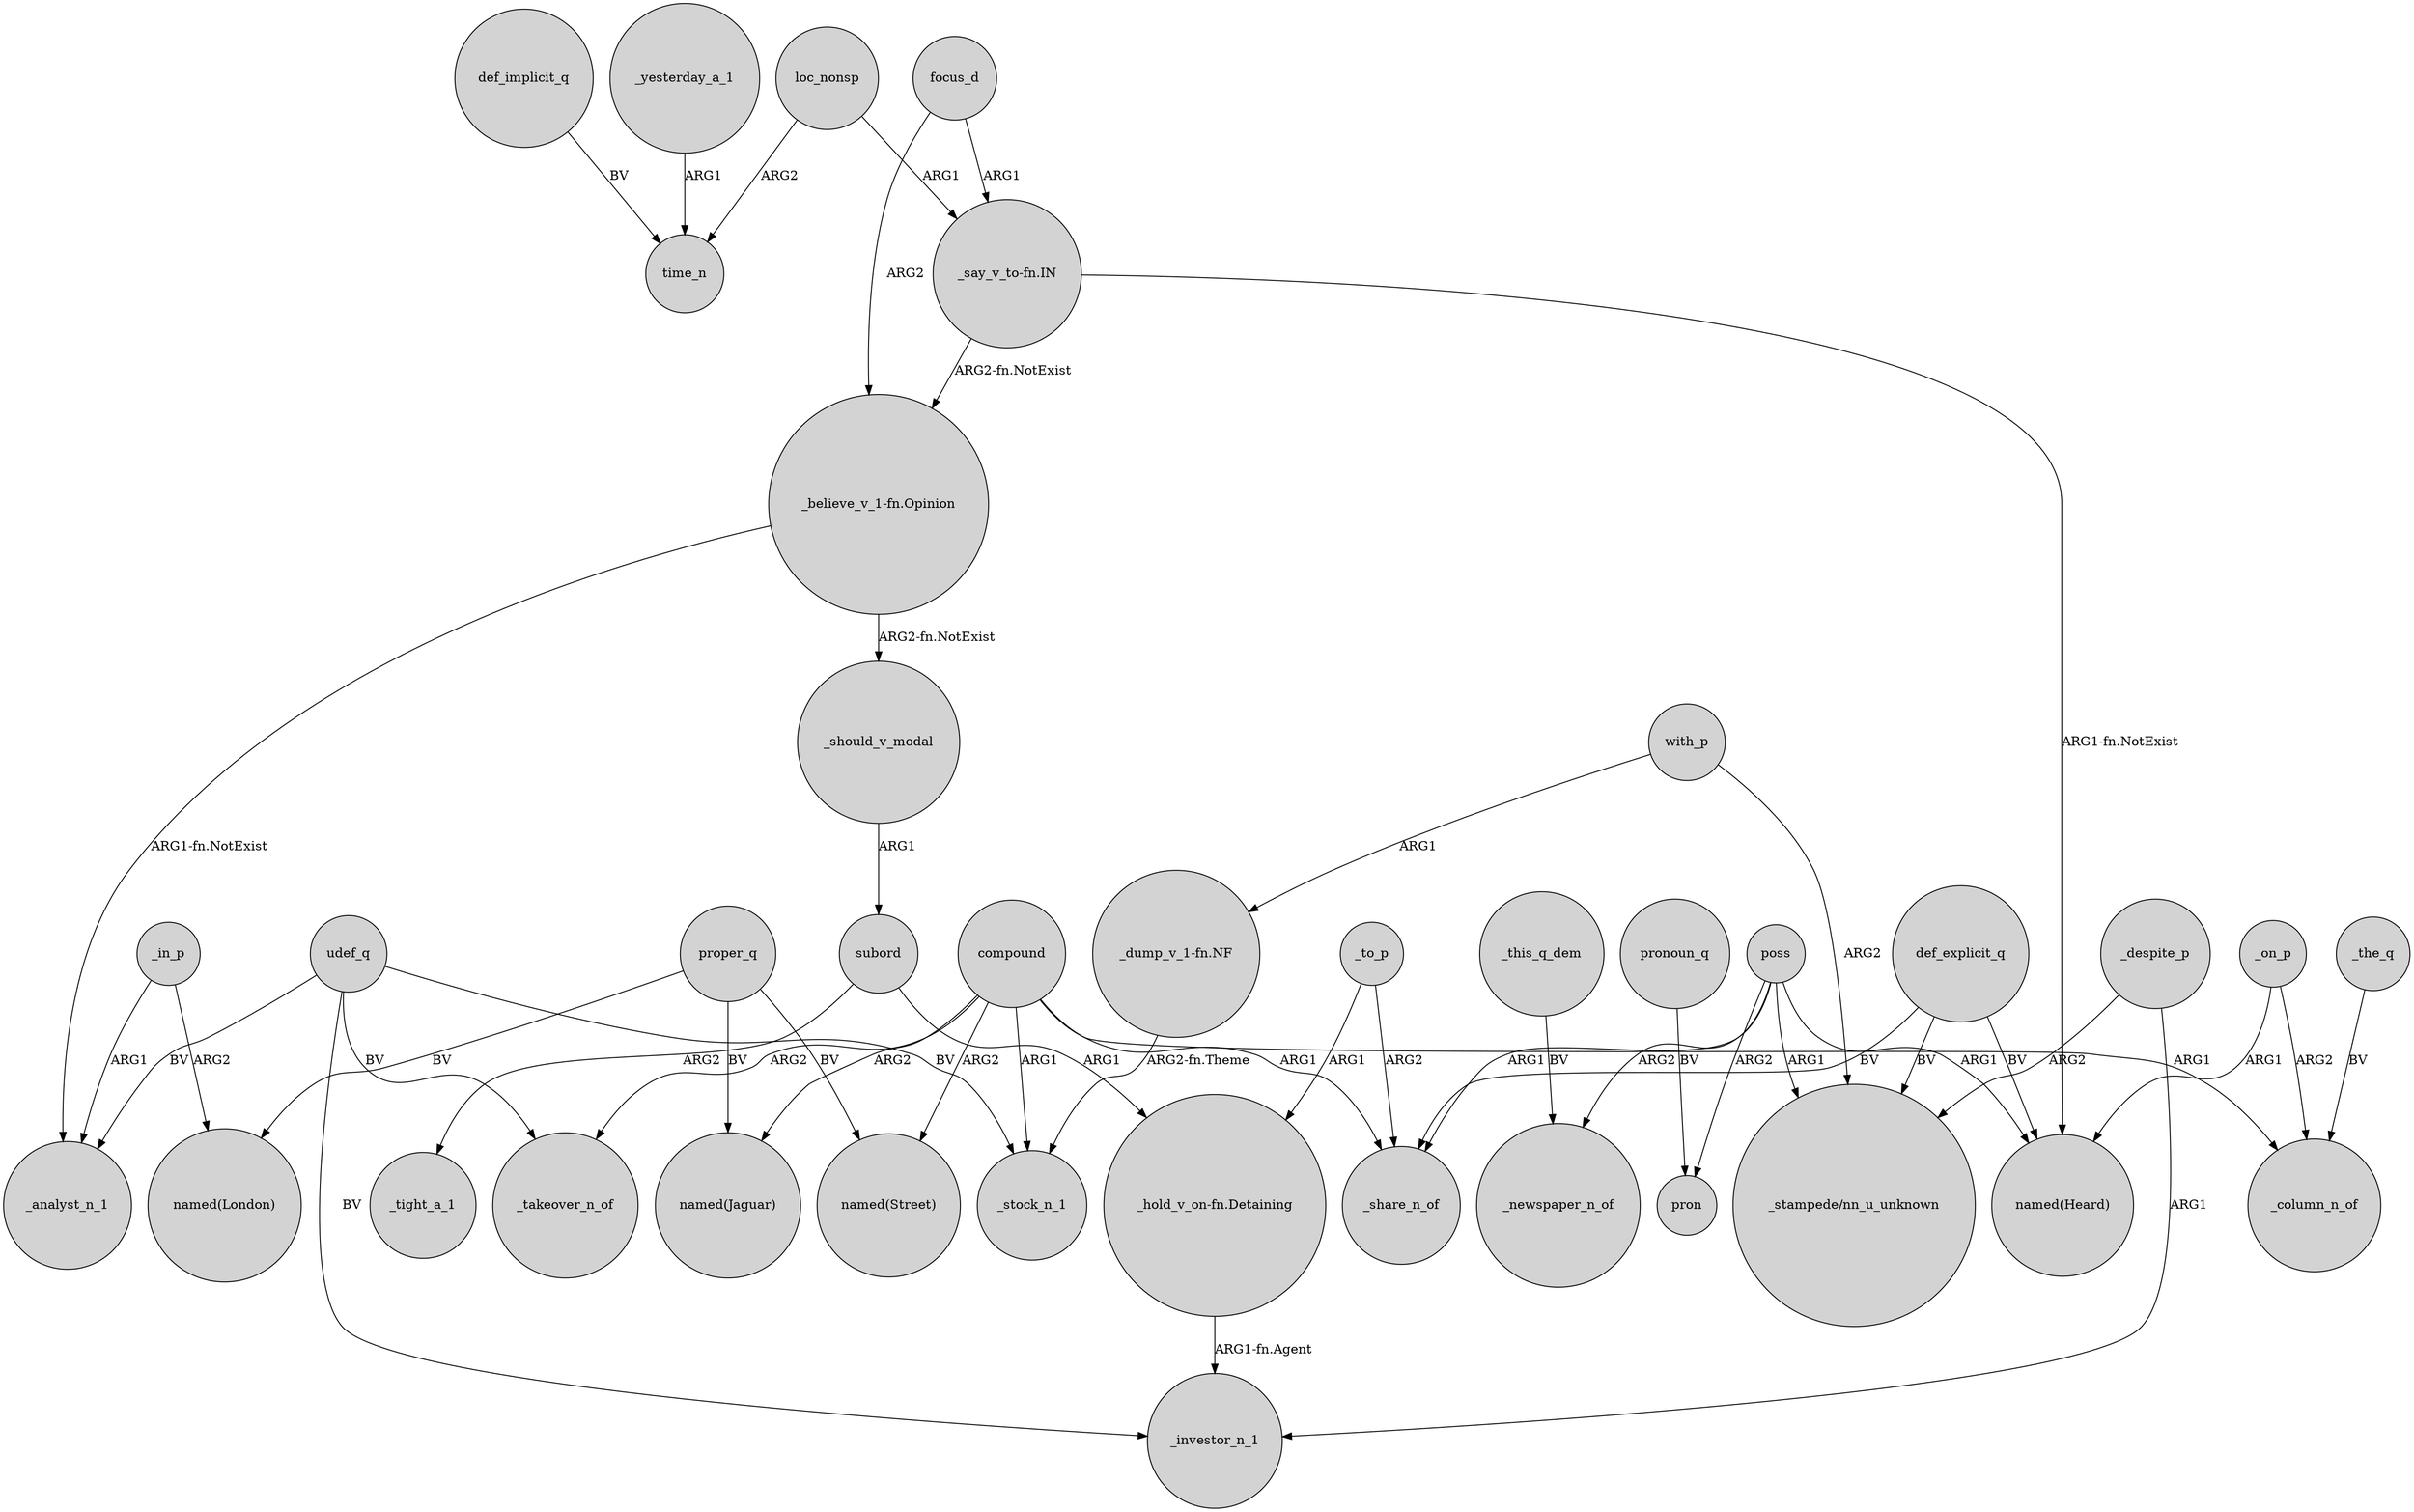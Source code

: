 digraph {
	node [shape=circle style=filled]
	_this_q_dem -> _newspaper_n_of [label=BV]
	_to_p -> _share_n_of [label=ARG2]
	_yesterday_a_1 -> time_n [label=ARG1]
	"_believe_v_1-fn.Opinion" -> _should_v_modal [label="ARG2-fn.NotExist"]
	poss -> pron [label=ARG2]
	udef_q -> _investor_n_1 [label=BV]
	udef_q -> _takeover_n_of [label=BV]
	subord -> "_hold_v_on-fn.Detaining" [label=ARG1]
	"_say_v_to-fn.IN" -> "named(Heard)" [label="ARG1-fn.NotExist"]
	def_implicit_q -> time_n [label=BV]
	_in_p -> "named(London)" [label=ARG2]
	proper_q -> "named(Jaguar)" [label=BV]
	_the_q -> _column_n_of [label=BV]
	compound -> "named(Street)" [label=ARG2]
	poss -> "_stampede/nn_u_unknown" [label=ARG1]
	compound -> _stock_n_1 [label=ARG1]
	"_believe_v_1-fn.Opinion" -> _analyst_n_1 [label="ARG1-fn.NotExist"]
	_in_p -> _analyst_n_1 [label=ARG1]
	def_explicit_q -> "named(Heard)" [label=BV]
	_despite_p -> _investor_n_1 [label=ARG1]
	loc_nonsp -> time_n [label=ARG2]
	focus_d -> "_believe_v_1-fn.Opinion" [label=ARG2]
	"_dump_v_1-fn.NF" -> _stock_n_1 [label="ARG2-fn.Theme"]
	with_p -> "_dump_v_1-fn.NF" [label=ARG1]
	poss -> "named(Heard)" [label=ARG1]
	_on_p -> "named(Heard)" [label=ARG1]
	proper_q -> "named(Street)" [label=BV]
	pronoun_q -> pron [label=BV]
	udef_q -> _stock_n_1 [label=BV]
	compound -> _column_n_of [label=ARG1]
	compound -> "named(Jaguar)" [label=ARG2]
	poss -> _newspaper_n_of [label=ARG2]
	compound -> _share_n_of [label=ARG1]
	loc_nonsp -> "_say_v_to-fn.IN" [label=ARG1]
	subord -> _tight_a_1 [label=ARG2]
	_to_p -> "_hold_v_on-fn.Detaining" [label=ARG1]
	with_p -> "_stampede/nn_u_unknown" [label=ARG2]
	"_hold_v_on-fn.Detaining" -> _investor_n_1 [label="ARG1-fn.Agent"]
	proper_q -> "named(London)" [label=BV]
	def_explicit_q -> "_stampede/nn_u_unknown" [label=BV]
	"_say_v_to-fn.IN" -> "_believe_v_1-fn.Opinion" [label="ARG2-fn.NotExist"]
	compound -> _takeover_n_of [label=ARG2]
	poss -> _share_n_of [label=ARG1]
	def_explicit_q -> _share_n_of [label=BV]
	udef_q -> _analyst_n_1 [label=BV]
	_on_p -> _column_n_of [label=ARG2]
	focus_d -> "_say_v_to-fn.IN" [label=ARG1]
	_despite_p -> "_stampede/nn_u_unknown" [label=ARG2]
	_should_v_modal -> subord [label=ARG1]
}
